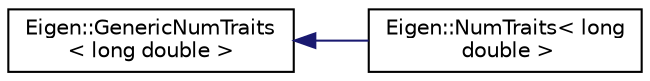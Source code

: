 digraph "Graphical Class Hierarchy"
{
  edge [fontname="Helvetica",fontsize="10",labelfontname="Helvetica",labelfontsize="10"];
  node [fontname="Helvetica",fontsize="10",shape=record];
  rankdir="LR";
  Node1 [label="Eigen::GenericNumTraits\l\< long double \>",height=0.2,width=0.4,color="black", fillcolor="white", style="filled",URL="$struct_eigen_1_1_generic_num_traits.html"];
  Node1 -> Node2 [dir="back",color="midnightblue",fontsize="10",style="solid",fontname="Helvetica"];
  Node2 [label="Eigen::NumTraits\< long\l double \>",height=0.2,width=0.4,color="black", fillcolor="white", style="filled",URL="$struct_eigen_1_1_num_traits_3_01long_01double_01_4.html"];
}

